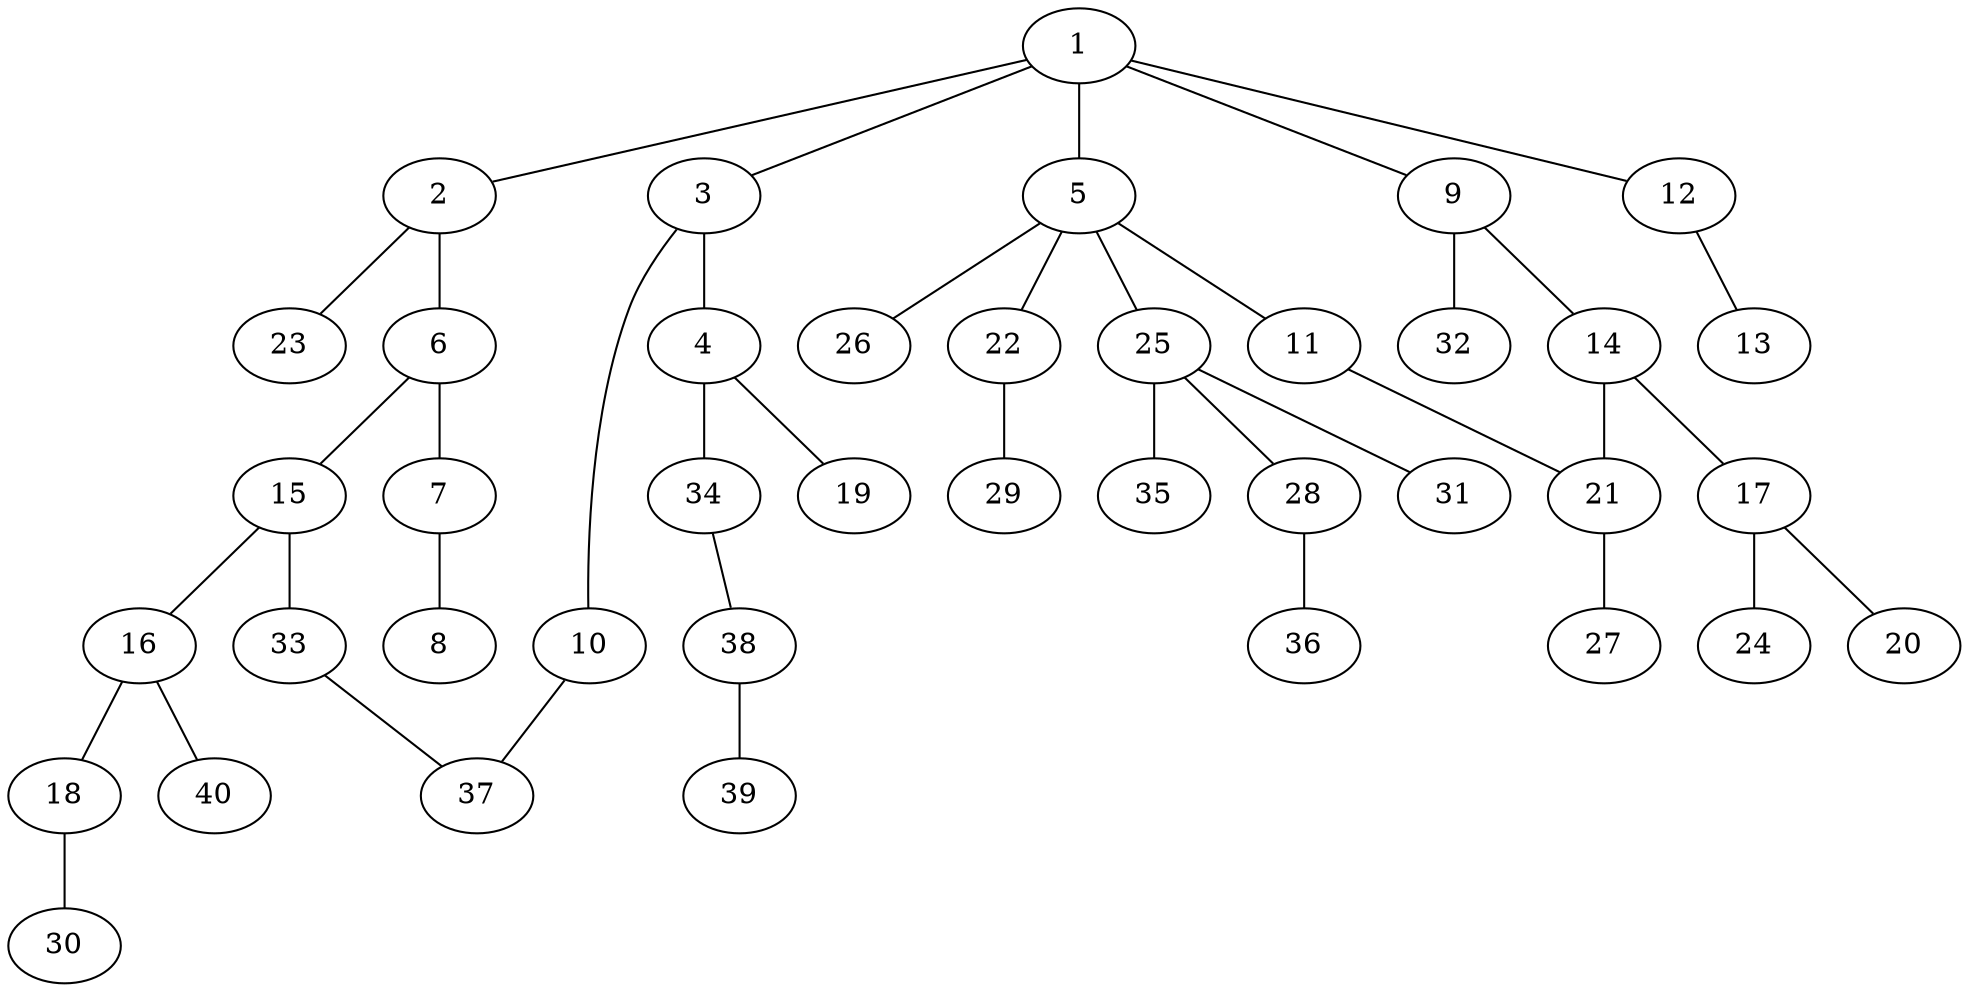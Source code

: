graph graphname {1--2
1--3
1--5
1--9
1--12
2--6
2--23
3--4
3--10
4--19
4--34
5--11
5--22
5--25
5--26
6--7
6--15
7--8
9--14
9--32
10--37
11--21
12--13
14--17
14--21
15--16
15--33
16--18
16--40
17--20
17--24
18--30
21--27
22--29
25--28
25--31
25--35
28--36
33--37
34--38
38--39
}